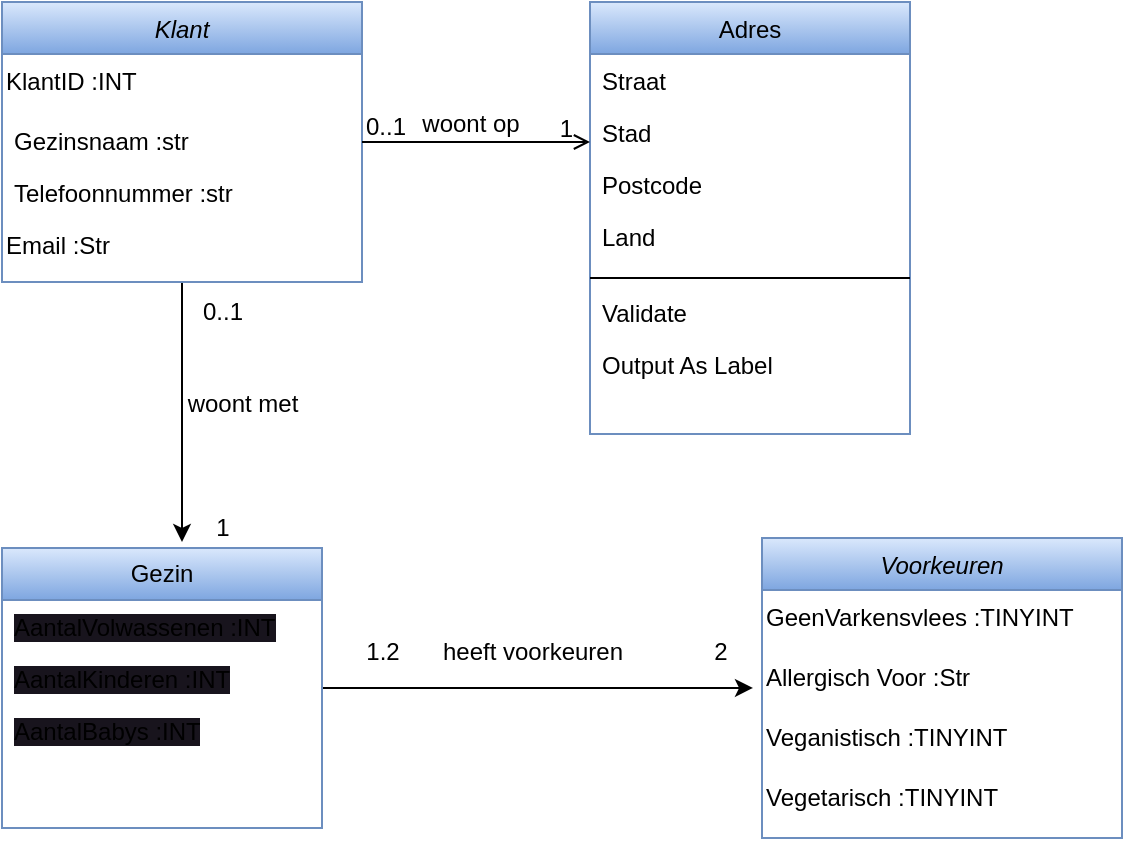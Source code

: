<mxfile version="24.4.13" type="device" pages="3">
  <diagram id="C5RBs43oDa-KdzZeNtuy" name="Klant-Klassendiagram">
    <mxGraphModel dx="954" dy="567" grid="1" gridSize="10" guides="1" tooltips="1" connect="1" arrows="1" fold="1" page="1" pageScale="1" pageWidth="827" pageHeight="1169" math="0" shadow="0">
      <root>
        <mxCell id="WIyWlLk6GJQsqaUBKTNV-0" />
        <mxCell id="WIyWlLk6GJQsqaUBKTNV-1" parent="WIyWlLk6GJQsqaUBKTNV-0" />
        <mxCell id="2E24rqXt8hr2x2o6szIO-84" value="" style="edgeStyle=orthogonalEdgeStyle;rounded=0;orthogonalLoop=1;jettySize=auto;html=1;" edge="1" parent="WIyWlLk6GJQsqaUBKTNV-1" source="zkfFHV4jXpPFQw0GAbJ--0">
          <mxGeometry relative="1" as="geometry">
            <mxPoint x="130" y="280" as="targetPoint" />
          </mxGeometry>
        </mxCell>
        <mxCell id="zkfFHV4jXpPFQw0GAbJ--0" value="Klant" style="swimlane;fontStyle=2;align=center;verticalAlign=top;childLayout=stackLayout;horizontal=1;startSize=26;horizontalStack=0;resizeParent=1;resizeLast=0;collapsible=1;marginBottom=0;rounded=0;shadow=0;strokeWidth=1;fillColor=#dae8fc;gradientColor=#7ea6e0;strokeColor=#6c8ebf;" parent="WIyWlLk6GJQsqaUBKTNV-1" vertex="1">
          <mxGeometry x="40" y="10" width="180" height="140" as="geometry">
            <mxRectangle x="230" y="140" width="160" height="26" as="alternateBounds" />
          </mxGeometry>
        </mxCell>
        <mxCell id="2E24rqXt8hr2x2o6szIO-27" value="KlantID :INT" style="text;html=1;align=left;verticalAlign=top;resizable=0;points=[];autosize=1;strokeColor=none;fillColor=none;labelBackgroundColor=default;" vertex="1" parent="zkfFHV4jXpPFQw0GAbJ--0">
          <mxGeometry y="26" width="180" height="30" as="geometry" />
        </mxCell>
        <mxCell id="zkfFHV4jXpPFQw0GAbJ--1" value="Gezinsnaam :str" style="text;align=left;verticalAlign=top;spacingLeft=4;spacingRight=4;overflow=hidden;rotatable=0;points=[[0,0.5],[1,0.5]];portConstraint=eastwest;labelBackgroundColor=default;" parent="zkfFHV4jXpPFQw0GAbJ--0" vertex="1">
          <mxGeometry y="56" width="180" height="26" as="geometry" />
        </mxCell>
        <mxCell id="zkfFHV4jXpPFQw0GAbJ--3" value="Telefoonnummer :str" style="text;align=left;verticalAlign=top;spacingLeft=4;spacingRight=4;overflow=hidden;rotatable=0;points=[[0,0.5],[1,0.5]];portConstraint=eastwest;rounded=0;shadow=0;html=0;labelBackgroundColor=default;" parent="zkfFHV4jXpPFQw0GAbJ--0" vertex="1">
          <mxGeometry y="82" width="180" height="26" as="geometry" />
        </mxCell>
        <mxCell id="2E24rqXt8hr2x2o6szIO-4" value="Email :Str" style="text;html=1;align=left;verticalAlign=top;resizable=0;points=[];autosize=1;strokeColor=none;fillColor=none;labelBackgroundColor=default;" vertex="1" parent="zkfFHV4jXpPFQw0GAbJ--0">
          <mxGeometry y="108" width="180" height="30" as="geometry" />
        </mxCell>
        <mxCell id="zkfFHV4jXpPFQw0GAbJ--17" value="Adres" style="swimlane;fontStyle=0;align=center;verticalAlign=top;childLayout=stackLayout;horizontal=1;startSize=26;horizontalStack=0;resizeParent=1;resizeLast=0;collapsible=1;marginBottom=0;rounded=0;shadow=0;strokeWidth=1;fillColor=#dae8fc;strokeColor=#6c8ebf;gradientColor=#7ea6e0;" parent="WIyWlLk6GJQsqaUBKTNV-1" vertex="1">
          <mxGeometry x="334" y="10" width="160" height="216" as="geometry">
            <mxRectangle x="550" y="140" width="160" height="26" as="alternateBounds" />
          </mxGeometry>
        </mxCell>
        <mxCell id="zkfFHV4jXpPFQw0GAbJ--18" value="Straat" style="text;align=left;verticalAlign=top;spacingLeft=4;spacingRight=4;overflow=hidden;rotatable=0;points=[[0,0.5],[1,0.5]];portConstraint=eastwest;" parent="zkfFHV4jXpPFQw0GAbJ--17" vertex="1">
          <mxGeometry y="26" width="160" height="26" as="geometry" />
        </mxCell>
        <mxCell id="zkfFHV4jXpPFQw0GAbJ--19" value="Stad" style="text;align=left;verticalAlign=top;spacingLeft=4;spacingRight=4;overflow=hidden;rotatable=0;points=[[0,0.5],[1,0.5]];portConstraint=eastwest;rounded=0;shadow=0;html=0;" parent="zkfFHV4jXpPFQw0GAbJ--17" vertex="1">
          <mxGeometry y="52" width="160" height="26" as="geometry" />
        </mxCell>
        <mxCell id="zkfFHV4jXpPFQw0GAbJ--21" value="Postcode" style="text;align=left;verticalAlign=top;spacingLeft=4;spacingRight=4;overflow=hidden;rotatable=0;points=[[0,0.5],[1,0.5]];portConstraint=eastwest;rounded=0;shadow=0;html=0;" parent="zkfFHV4jXpPFQw0GAbJ--17" vertex="1">
          <mxGeometry y="78" width="160" height="26" as="geometry" />
        </mxCell>
        <mxCell id="zkfFHV4jXpPFQw0GAbJ--22" value="Land" style="text;align=left;verticalAlign=top;spacingLeft=4;spacingRight=4;overflow=hidden;rotatable=0;points=[[0,0.5],[1,0.5]];portConstraint=eastwest;rounded=0;shadow=0;html=0;" parent="zkfFHV4jXpPFQw0GAbJ--17" vertex="1">
          <mxGeometry y="104" width="160" height="30" as="geometry" />
        </mxCell>
        <mxCell id="zkfFHV4jXpPFQw0GAbJ--23" value="" style="line;html=1;strokeWidth=1;align=left;verticalAlign=middle;spacingTop=-1;spacingLeft=3;spacingRight=3;rotatable=0;labelPosition=right;points=[];portConstraint=eastwest;" parent="zkfFHV4jXpPFQw0GAbJ--17" vertex="1">
          <mxGeometry y="134" width="160" height="8" as="geometry" />
        </mxCell>
        <mxCell id="zkfFHV4jXpPFQw0GAbJ--24" value="Validate" style="text;align=left;verticalAlign=top;spacingLeft=4;spacingRight=4;overflow=hidden;rotatable=0;points=[[0,0.5],[1,0.5]];portConstraint=eastwest;" parent="zkfFHV4jXpPFQw0GAbJ--17" vertex="1">
          <mxGeometry y="142" width="160" height="26" as="geometry" />
        </mxCell>
        <mxCell id="zkfFHV4jXpPFQw0GAbJ--25" value="Output As Label" style="text;align=left;verticalAlign=top;spacingLeft=4;spacingRight=4;overflow=hidden;rotatable=0;points=[[0,0.5],[1,0.5]];portConstraint=eastwest;" parent="zkfFHV4jXpPFQw0GAbJ--17" vertex="1">
          <mxGeometry y="168" width="160" height="26" as="geometry" />
        </mxCell>
        <mxCell id="zkfFHV4jXpPFQw0GAbJ--26" value="" style="endArrow=open;shadow=0;strokeWidth=1;rounded=0;curved=0;endFill=1;edgeStyle=elbowEdgeStyle;elbow=vertical;" parent="WIyWlLk6GJQsqaUBKTNV-1" source="zkfFHV4jXpPFQw0GAbJ--0" target="zkfFHV4jXpPFQw0GAbJ--17" edge="1">
          <mxGeometry x="0.5" y="41" relative="1" as="geometry">
            <mxPoint x="380" y="192" as="sourcePoint" />
            <mxPoint x="540" y="192" as="targetPoint" />
            <mxPoint x="-40" y="32" as="offset" />
          </mxGeometry>
        </mxCell>
        <mxCell id="zkfFHV4jXpPFQw0GAbJ--27" value="0..1" style="resizable=0;align=left;verticalAlign=bottom;labelBackgroundColor=none;fontSize=12;" parent="zkfFHV4jXpPFQw0GAbJ--26" connectable="0" vertex="1">
          <mxGeometry x="-1" relative="1" as="geometry">
            <mxPoint y="1" as="offset" />
          </mxGeometry>
        </mxCell>
        <mxCell id="zkfFHV4jXpPFQw0GAbJ--28" value="1" style="resizable=0;align=right;verticalAlign=bottom;labelBackgroundColor=none;fontSize=12;" parent="zkfFHV4jXpPFQw0GAbJ--26" connectable="0" vertex="1">
          <mxGeometry x="1" relative="1" as="geometry">
            <mxPoint x="-7" y="2" as="offset" />
          </mxGeometry>
        </mxCell>
        <mxCell id="zkfFHV4jXpPFQw0GAbJ--29" value="woont op" style="text;html=1;resizable=0;points=[];;align=center;verticalAlign=middle;labelBackgroundColor=none;rounded=0;shadow=0;strokeWidth=1;fontSize=12;" parent="zkfFHV4jXpPFQw0GAbJ--26" vertex="1" connectable="0">
          <mxGeometry x="0.5" y="49" relative="1" as="geometry">
            <mxPoint x="-32" y="40" as="offset" />
          </mxGeometry>
        </mxCell>
        <mxCell id="2E24rqXt8hr2x2o6szIO-80" value="" style="edgeStyle=orthogonalEdgeStyle;rounded=0;orthogonalLoop=1;jettySize=auto;html=1;entryX=-0.025;entryY=0.633;entryDx=0;entryDy=0;entryPerimeter=0;" edge="1" parent="WIyWlLk6GJQsqaUBKTNV-1" source="2E24rqXt8hr2x2o6szIO-16" target="2E24rqXt8hr2x2o6szIO-72">
          <mxGeometry relative="1" as="geometry">
            <mxPoint x="574" y="370" as="targetPoint" />
          </mxGeometry>
        </mxCell>
        <mxCell id="2E24rqXt8hr2x2o6szIO-16" value="Gezin" style="swimlane;fontStyle=0;childLayout=stackLayout;horizontal=1;startSize=26;fillColor=#dae8fc;horizontalStack=0;resizeParent=1;resizeParentMax=0;resizeLast=0;collapsible=1;marginBottom=0;whiteSpace=wrap;html=1;gradientColor=#7ea6e0;strokeColor=#6c8ebf;" vertex="1" parent="WIyWlLk6GJQsqaUBKTNV-1">
          <mxGeometry x="40" y="283" width="160" height="140" as="geometry" />
        </mxCell>
        <mxCell id="2E24rqXt8hr2x2o6szIO-17" value="&lt;span style=&quot;text-wrap: nowrap; background-color: rgb(24, 20, 29);&quot;&gt;AantalVolwassenen :INT&lt;/span&gt;" style="text;strokeColor=none;fillColor=none;align=left;verticalAlign=top;spacingLeft=4;spacingRight=4;overflow=hidden;rotatable=0;points=[[0,0.5],[1,0.5]];portConstraint=eastwest;whiteSpace=wrap;html=1;" vertex="1" parent="2E24rqXt8hr2x2o6szIO-16">
          <mxGeometry y="26" width="160" height="26" as="geometry" />
        </mxCell>
        <mxCell id="2E24rqXt8hr2x2o6szIO-18" value="&lt;span style=&quot;text-wrap: nowrap; background-color: rgb(24, 20, 29);&quot;&gt;AantalKinderen :INT&lt;/span&gt;" style="text;strokeColor=none;fillColor=none;align=left;verticalAlign=top;spacingLeft=4;spacingRight=4;overflow=hidden;rotatable=0;points=[[0,0.5],[1,0.5]];portConstraint=eastwest;whiteSpace=wrap;html=1;" vertex="1" parent="2E24rqXt8hr2x2o6szIO-16">
          <mxGeometry y="52" width="160" height="26" as="geometry" />
        </mxCell>
        <mxCell id="2E24rqXt8hr2x2o6szIO-19" value="&lt;span style=&quot;text-wrap: nowrap; background-color: rgb(24, 20, 29);&quot;&gt;AantalBabys :INT&lt;/span&gt;" style="text;strokeColor=none;fillColor=none;align=left;verticalAlign=top;spacingLeft=4;spacingRight=4;overflow=hidden;rotatable=0;points=[[0,0.5],[1,0.5]];portConstraint=eastwest;whiteSpace=wrap;html=1;" vertex="1" parent="2E24rqXt8hr2x2o6szIO-16">
          <mxGeometry y="78" width="160" height="62" as="geometry" />
        </mxCell>
        <mxCell id="2E24rqXt8hr2x2o6szIO-25" value="0..1" style="text;html=1;align=center;verticalAlign=middle;resizable=0;points=[];autosize=1;strokeColor=none;fillColor=none;" vertex="1" parent="WIyWlLk6GJQsqaUBKTNV-1">
          <mxGeometry x="130" y="150" width="40" height="30" as="geometry" />
        </mxCell>
        <mxCell id="2E24rqXt8hr2x2o6szIO-66" value="Voorkeuren" style="swimlane;fontStyle=2;align=center;verticalAlign=top;childLayout=stackLayout;horizontal=1;startSize=26;horizontalStack=0;resizeParent=1;resizeLast=0;collapsible=1;marginBottom=0;rounded=0;shadow=0;strokeWidth=1;fillColor=#dae8fc;gradientColor=#7ea6e0;strokeColor=#6c8ebf;" vertex="1" parent="WIyWlLk6GJQsqaUBKTNV-1">
          <mxGeometry x="420" y="278" width="180" height="150" as="geometry">
            <mxRectangle x="230" y="140" width="160" height="26" as="alternateBounds" />
          </mxGeometry>
        </mxCell>
        <mxCell id="2E24rqXt8hr2x2o6szIO-71" value="GeenVarkensvlees :TINYINT" style="text;html=1;align=left;verticalAlign=top;resizable=0;points=[];autosize=1;strokeColor=none;fillColor=none;labelBackgroundColor=default;" vertex="1" parent="2E24rqXt8hr2x2o6szIO-66">
          <mxGeometry y="26" width="180" height="30" as="geometry" />
        </mxCell>
        <mxCell id="2E24rqXt8hr2x2o6szIO-72" value="Allergisch Voor :Str" style="text;html=1;align=left;verticalAlign=top;resizable=0;points=[];autosize=1;strokeColor=none;fillColor=none;labelBackgroundColor=default;" vertex="1" parent="2E24rqXt8hr2x2o6szIO-66">
          <mxGeometry y="56" width="180" height="30" as="geometry" />
        </mxCell>
        <mxCell id="2E24rqXt8hr2x2o6szIO-73" value="Veganistisch :TINYINT" style="text;html=1;align=left;verticalAlign=top;resizable=0;points=[];autosize=1;strokeColor=none;fillColor=none;labelBackgroundColor=default;" vertex="1" parent="2E24rqXt8hr2x2o6szIO-66">
          <mxGeometry y="86" width="180" height="30" as="geometry" />
        </mxCell>
        <mxCell id="2E24rqXt8hr2x2o6szIO-74" value="Vegetarisch :TINYINT" style="text;html=1;align=left;verticalAlign=top;resizable=0;points=[];autosize=1;strokeColor=none;fillColor=none;labelBackgroundColor=default;" vertex="1" parent="2E24rqXt8hr2x2o6szIO-66">
          <mxGeometry y="116" width="180" height="30" as="geometry" />
        </mxCell>
        <mxCell id="2E24rqXt8hr2x2o6szIO-81" value="1.2" style="text;html=1;align=center;verticalAlign=middle;resizable=0;points=[];autosize=1;strokeColor=none;fillColor=none;" vertex="1" parent="WIyWlLk6GJQsqaUBKTNV-1">
          <mxGeometry x="210" y="320" width="40" height="30" as="geometry" />
        </mxCell>
        <mxCell id="2E24rqXt8hr2x2o6szIO-82" value="2" style="text;html=1;align=center;verticalAlign=middle;resizable=0;points=[];autosize=1;strokeColor=none;fillColor=none;" vertex="1" parent="WIyWlLk6GJQsqaUBKTNV-1">
          <mxGeometry x="384" y="320" width="30" height="30" as="geometry" />
        </mxCell>
        <mxCell id="2E24rqXt8hr2x2o6szIO-83" value="heeft voorkeuren" style="text;html=1;align=center;verticalAlign=middle;resizable=0;points=[];autosize=1;strokeColor=none;fillColor=none;" vertex="1" parent="WIyWlLk6GJQsqaUBKTNV-1">
          <mxGeometry x="250" y="320" width="110" height="30" as="geometry" />
        </mxCell>
        <mxCell id="2E24rqXt8hr2x2o6szIO-85" value="woont met" style="text;html=1;align=center;verticalAlign=middle;resizable=0;points=[];autosize=1;strokeColor=none;fillColor=none;" vertex="1" parent="WIyWlLk6GJQsqaUBKTNV-1">
          <mxGeometry x="120" y="196" width="80" height="30" as="geometry" />
        </mxCell>
        <mxCell id="2E24rqXt8hr2x2o6szIO-86" value="1" style="text;html=1;align=center;verticalAlign=middle;resizable=0;points=[];autosize=1;strokeColor=none;fillColor=none;" vertex="1" parent="WIyWlLk6GJQsqaUBKTNV-1">
          <mxGeometry x="135" y="258" width="30" height="30" as="geometry" />
        </mxCell>
      </root>
    </mxGraphModel>
  </diagram>
  <diagram id="rMyj0GIwj83tbly2zZla" name="Producten-Klassendiagram">
    <mxGraphModel dx="954" dy="567" grid="1" gridSize="10" guides="1" tooltips="1" connect="1" arrows="1" fold="1" page="1" pageScale="1" pageWidth="827" pageHeight="1169" math="0" shadow="0">
      <root>
        <mxCell id="0" />
        <mxCell id="1" parent="0" />
        <mxCell id="ayI6iMU2s32jxij7fEf0-1" value="Magazijnvoorraad" style="swimlane;fontStyle=0;childLayout=stackLayout;horizontal=1;startSize=26;fillColor=#d5e8d4;horizontalStack=0;resizeParent=1;resizeParentMax=0;resizeLast=0;collapsible=1;marginBottom=0;whiteSpace=wrap;html=1;gradientColor=#97d077;strokeColor=#82b366;verticalAlign=top;" vertex="1" parent="1">
          <mxGeometry x="480" y="160" width="240" height="104" as="geometry" />
        </mxCell>
        <mxCell id="ayI6iMU2s32jxij7fEf0-2" value="Aantal :str" style="text;strokeColor=none;fillColor=none;align=left;verticalAlign=top;spacingLeft=4;spacingRight=4;overflow=hidden;rotatable=0;points=[[0,0.5],[1,0.5]];portConstraint=eastwest;whiteSpace=wrap;html=1;" vertex="1" parent="ayI6iMU2s32jxij7fEf0-1">
          <mxGeometry y="26" width="240" height="26" as="geometry" />
        </mxCell>
        <mxCell id="ayI6iMU2s32jxij7fEf0-3" value="Houdbaarheidsdatum :date" style="text;strokeColor=none;fillColor=none;align=left;verticalAlign=top;spacingLeft=4;spacingRight=4;overflow=hidden;rotatable=0;points=[[0,0.5],[1,0.5]];portConstraint=eastwest;whiteSpace=wrap;html=1;" vertex="1" parent="ayI6iMU2s32jxij7fEf0-1">
          <mxGeometry y="52" width="240" height="26" as="geometry" />
        </mxCell>
        <mxCell id="ayI6iMU2s32jxij7fEf0-4" value="EAN - code :INT" style="text;strokeColor=none;fillColor=none;align=left;verticalAlign=top;spacingLeft=4;spacingRight=4;overflow=hidden;rotatable=0;points=[[0,0.5],[1,0.5]];portConstraint=eastwest;whiteSpace=wrap;html=1;" vertex="1" parent="ayI6iMU2s32jxij7fEf0-1">
          <mxGeometry y="78" width="240" height="26" as="geometry" />
        </mxCell>
        <mxCell id="ayI6iMU2s32jxij7fEf0-24" value="" style="edgeStyle=orthogonalEdgeStyle;rounded=0;orthogonalLoop=1;jettySize=auto;html=1;entryX=-0.006;entryY=0.269;entryDx=0;entryDy=0;entryPerimeter=0;" edge="1" parent="1" target="ayI6iMU2s32jxij7fEf0-18">
          <mxGeometry relative="1" as="geometry">
            <mxPoint x="230" y="59" as="sourcePoint" />
            <mxPoint x="490" y="72" as="targetPoint" />
            <Array as="points">
              <mxPoint x="230" y="73" />
              <mxPoint x="361" y="73" />
              <mxPoint x="361" y="72" />
            </Array>
          </mxGeometry>
        </mxCell>
        <mxCell id="ayI6iMU2s32jxij7fEf0-17" value="Categorieëen" style="swimlane;fontStyle=0;childLayout=stackLayout;horizontal=1;startSize=26;fillColor=#d5e8d4;horizontalStack=0;resizeParent=1;resizeParentMax=0;resizeLast=0;collapsible=1;marginBottom=0;whiteSpace=wrap;html=1;gradientColor=#97d077;strokeColor=#82b366;" vertex="1" parent="1">
          <mxGeometry x="480" y="40" width="240" height="78" as="geometry" />
        </mxCell>
        <mxCell id="ayI6iMU2s32jxij7fEf0-18" value="CategorieID: INT" style="text;strokeColor=none;fillColor=none;align=left;verticalAlign=top;spacingLeft=4;spacingRight=4;overflow=hidden;rotatable=0;points=[[0,0.5],[1,0.5]];portConstraint=eastwest;whiteSpace=wrap;html=1;" vertex="1" parent="ayI6iMU2s32jxij7fEf0-17">
          <mxGeometry y="26" width="240" height="26" as="geometry" />
        </mxCell>
        <mxCell id="ayI6iMU2s32jxij7fEf0-19" value="CategorieOmschrijving: str" style="text;strokeColor=none;fillColor=none;align=left;verticalAlign=top;spacingLeft=4;spacingRight=4;overflow=hidden;rotatable=0;points=[[0,0.5],[1,0.5]];portConstraint=eastwest;whiteSpace=wrap;html=1;" vertex="1" parent="ayI6iMU2s32jxij7fEf0-17">
          <mxGeometry y="52" width="240" height="26" as="geometry" />
        </mxCell>
        <mxCell id="ayI6iMU2s32jxij7fEf0-25" value="0.1" style="text;html=1;align=center;verticalAlign=middle;resizable=0;points=[];autosize=1;strokeColor=none;fillColor=none;" vertex="1" parent="1">
          <mxGeometry x="230" y="48" width="40" height="30" as="geometry" />
        </mxCell>
        <mxCell id="ayI6iMU2s32jxij7fEf0-26" value="zijn verdeeld in" style="text;html=1;align=center;verticalAlign=middle;resizable=0;points=[];autosize=1;strokeColor=none;fillColor=none;" vertex="1" parent="1">
          <mxGeometry x="305" y="40" width="100" height="30" as="geometry" />
        </mxCell>
        <mxCell id="ayI6iMU2s32jxij7fEf0-27" value="1" style="text;html=1;align=center;verticalAlign=middle;resizable=0;points=[];autosize=1;strokeColor=none;fillColor=none;" vertex="1" parent="1">
          <mxGeometry x="445" y="48" width="30" height="30" as="geometry" />
        </mxCell>
        <mxCell id="ayI6iMU2s32jxij7fEf0-28" value="Producten" style="swimlane;fontStyle=0;childLayout=stackLayout;horizontal=1;startSize=26;fillColor=#d5e8d4;horizontalStack=0;resizeParent=1;resizeParentMax=0;resizeLast=0;collapsible=1;marginBottom=0;whiteSpace=wrap;html=1;gradientColor=#97d077;strokeColor=#82b366;" vertex="1" parent="1">
          <mxGeometry y="14" width="230" height="104" as="geometry" />
        </mxCell>
        <mxCell id="ayI6iMU2s32jxij7fEf0-29" value="ProductID: INT" style="text;strokeColor=none;fillColor=none;align=left;verticalAlign=top;spacingLeft=4;spacingRight=4;overflow=hidden;rotatable=0;points=[[0,0.5],[1,0.5]];portConstraint=eastwest;whiteSpace=wrap;html=1;" vertex="1" parent="ayI6iMU2s32jxij7fEf0-28">
          <mxGeometry y="26" width="230" height="26" as="geometry" />
        </mxCell>
        <mxCell id="ayI6iMU2s32jxij7fEf0-30" value="Productnaam :str" style="text;strokeColor=none;fillColor=none;align=left;verticalAlign=top;spacingLeft=4;spacingRight=4;overflow=hidden;rotatable=0;points=[[0,0.5],[1,0.5]];portConstraint=eastwest;whiteSpace=wrap;html=1;" vertex="1" parent="ayI6iMU2s32jxij7fEf0-28">
          <mxGeometry y="52" width="230" height="26" as="geometry" />
        </mxCell>
        <mxCell id="ayI6iMU2s32jxij7fEf0-31" value="EAN - code: INT" style="text;strokeColor=none;fillColor=none;align=left;verticalAlign=top;spacingLeft=4;spacingRight=4;overflow=hidden;rotatable=0;points=[[0,0.5],[1,0.5]];portConstraint=eastwest;whiteSpace=wrap;html=1;" vertex="1" parent="ayI6iMU2s32jxij7fEf0-28">
          <mxGeometry y="78" width="230" height="26" as="geometry" />
        </mxCell>
        <mxCell id="ayI6iMU2s32jxij7fEf0-40" value="" style="endArrow=classic;html=1;rounded=0;exitX=1;exitY=0.5;exitDx=0;exitDy=0;entryX=0;entryY=0.5;entryDx=0;entryDy=0;" edge="1" parent="1" source="ayI6iMU2s32jxij7fEf0-31" target="ayI6iMU2s32jxij7fEf0-4">
          <mxGeometry width="50" height="50" relative="1" as="geometry">
            <mxPoint x="390" y="320" as="sourcePoint" />
            <mxPoint x="440" y="270" as="targetPoint" />
          </mxGeometry>
        </mxCell>
        <mxCell id="ayI6iMU2s32jxij7fEf0-41" value="0.1" style="text;html=1;align=center;verticalAlign=middle;resizable=0;points=[];autosize=1;strokeColor=none;fillColor=none;rotation=30;" vertex="1" parent="1">
          <mxGeometry x="230" y="88" width="40" height="30" as="geometry" />
        </mxCell>
        <mxCell id="ayI6iMU2s32jxij7fEf0-42" value="worden opgeslagen in" style="text;html=1;align=center;verticalAlign=middle;resizable=0;points=[];autosize=1;strokeColor=none;fillColor=none;rotation=30;" vertex="1" parent="1">
          <mxGeometry x="300" y="150" width="140" height="30" as="geometry" />
        </mxCell>
        <mxCell id="ayI6iMU2s32jxij7fEf0-43" value="Voedselpakket" style="swimlane;fontStyle=0;childLayout=stackLayout;horizontal=1;startSize=26;fillColor=#d5e8d4;horizontalStack=0;resizeParent=1;resizeParentMax=0;resizeLast=0;collapsible=1;marginBottom=0;whiteSpace=wrap;html=1;gradientColor=#97d077;strokeColor=#82b366;" vertex="1" parent="1">
          <mxGeometry x="480" y="300" width="240" height="104" as="geometry" />
        </mxCell>
        <mxCell id="ayI6iMU2s32jxij7fEf0-44" value="VoedselpakketID: INT" style="text;strokeColor=none;fillColor=none;align=left;verticalAlign=top;spacingLeft=4;spacingRight=4;overflow=hidden;rotatable=0;points=[[0,0.5],[1,0.5]];portConstraint=eastwest;whiteSpace=wrap;html=1;" vertex="1" parent="ayI6iMU2s32jxij7fEf0-43">
          <mxGeometry y="26" width="240" height="26" as="geometry" />
        </mxCell>
        <mxCell id="ayI6iMU2s32jxij7fEf0-45" value="KlantID: INT" style="text;strokeColor=none;fillColor=none;align=left;verticalAlign=top;spacingLeft=4;spacingRight=4;overflow=hidden;rotatable=0;points=[[0,0.5],[1,0.5]];portConstraint=eastwest;whiteSpace=wrap;html=1;" vertex="1" parent="ayI6iMU2s32jxij7fEf0-43">
          <mxGeometry y="52" width="240" height="26" as="geometry" />
        </mxCell>
        <mxCell id="ayI6iMU2s32jxij7fEf0-46" value="DatumCreatie: Date" style="text;strokeColor=none;fillColor=none;align=left;verticalAlign=top;spacingLeft=4;spacingRight=4;overflow=hidden;rotatable=0;points=[[0,0.5],[1,0.5]];portConstraint=eastwest;whiteSpace=wrap;html=1;" vertex="1" parent="ayI6iMU2s32jxij7fEf0-43">
          <mxGeometry y="78" width="240" height="26" as="geometry" />
        </mxCell>
        <mxCell id="ayI6iMU2s32jxij7fEf0-48" value="" style="endArrow=classic;html=1;rounded=0;entryX=-0.013;entryY=0.183;entryDx=0;entryDy=0;entryPerimeter=0;" edge="1" parent="1" target="ayI6iMU2s32jxij7fEf0-43">
          <mxGeometry width="50" height="50" relative="1" as="geometry">
            <mxPoint x="127" y="119" as="sourcePoint" />
            <mxPoint x="440" y="270" as="targetPoint" />
          </mxGeometry>
        </mxCell>
        <mxCell id="ayI6iMU2s32jxij7fEf0-54" value="samengevoegd in" style="text;html=1;align=center;verticalAlign=middle;resizable=0;points=[];autosize=1;strokeColor=none;fillColor=none;rotation=30;" vertex="1" parent="1">
          <mxGeometry x="260" y="197" width="120" height="30" as="geometry" />
        </mxCell>
        <mxCell id="FP0psxYbnA54F9ClmUOt-1" value="0.1" style="text;html=1;align=center;verticalAlign=middle;resizable=0;points=[];autosize=1;strokeColor=none;fillColor=none;rotation=30;" vertex="1" parent="1">
          <mxGeometry x="160" y="118" width="40" height="30" as="geometry" />
        </mxCell>
        <mxCell id="FP0psxYbnA54F9ClmUOt-2" value="1" style="text;html=1;align=center;verticalAlign=middle;resizable=0;points=[];autosize=1;strokeColor=none;fillColor=none;rotation=30;" vertex="1" parent="1">
          <mxGeometry x="445" y="208" width="30" height="30" as="geometry" />
        </mxCell>
        <mxCell id="FP0psxYbnA54F9ClmUOt-3" value="1" style="text;html=1;align=center;verticalAlign=middle;resizable=0;points=[];autosize=1;strokeColor=none;fillColor=none;rotation=30;" vertex="1" parent="1">
          <mxGeometry x="445" y="278" width="30" height="30" as="geometry" />
        </mxCell>
      </root>
    </mxGraphModel>
  </diagram>
  <diagram id="qpz8SE8vdfWUCM0ISTTs" name="Leveranciers-Klassendiagram">
    <mxGraphModel dx="954" dy="567" grid="1" gridSize="10" guides="1" tooltips="1" connect="1" arrows="1" fold="1" page="1" pageScale="1" pageWidth="827" pageHeight="1169" math="0" shadow="0">
      <root>
        <mxCell id="0" />
        <mxCell id="1" parent="0" />
        <mxCell id="UbFQLuhX75E74Jv1UU01-1" value="Leveranciers" style="swimlane;fontStyle=0;childLayout=stackLayout;horizontal=1;startSize=26;fillColor=#f8cecc;horizontalStack=0;resizeParent=1;resizeParentMax=0;resizeLast=0;collapsible=1;marginBottom=0;whiteSpace=wrap;html=1;gradientColor=#ea6b66;strokeColor=#b85450;" vertex="1" parent="1">
          <mxGeometry x="40" y="30" width="240" height="104" as="geometry" />
        </mxCell>
        <mxCell id="UbFQLuhX75E74Jv1UU01-2" value="Bedrijfsnaam: str" style="text;strokeColor=none;fillColor=none;align=left;verticalAlign=top;spacingLeft=4;spacingRight=4;overflow=hidden;rotatable=0;points=[[0,0.5],[1,0.5]];portConstraint=eastwest;whiteSpace=wrap;html=1;" vertex="1" parent="UbFQLuhX75E74Jv1UU01-1">
          <mxGeometry y="26" width="240" height="26" as="geometry" />
        </mxCell>
        <mxCell id="UbFQLuhX75E74Jv1UU01-3" value="Contactnaam: str" style="text;strokeColor=none;fillColor=none;align=left;verticalAlign=top;spacingLeft=4;spacingRight=4;overflow=hidden;rotatable=0;points=[[0,0.5],[1,0.5]];portConstraint=eastwest;whiteSpace=wrap;html=1;" vertex="1" parent="UbFQLuhX75E74Jv1UU01-1">
          <mxGeometry y="52" width="240" height="26" as="geometry" />
        </mxCell>
        <mxCell id="UbFQLuhX75E74Jv1UU01-4" value="Volgende Levering: DATETIME" style="text;strokeColor=none;fillColor=none;align=left;verticalAlign=top;spacingLeft=4;spacingRight=4;overflow=hidden;rotatable=0;points=[[0,0.5],[1,0.5]];portConstraint=eastwest;whiteSpace=wrap;html=1;" vertex="1" parent="UbFQLuhX75E74Jv1UU01-1">
          <mxGeometry y="78" width="240" height="26" as="geometry" />
        </mxCell>
        <mxCell id="dVx0v2ARrRt3lH1XfeP1-1" value="" style="endArrow=classic;html=1;rounded=0;entryX=-0.016;entryY=1.096;entryDx=0;entryDy=0;entryPerimeter=0;" edge="1" parent="1" source="UbFQLuhX75E74Jv1UU01-1" target="nll4ZKfw1V3DlOKK6LTI-2">
          <mxGeometry width="50" height="50" relative="1" as="geometry">
            <mxPoint x="390" y="320" as="sourcePoint" />
            <mxPoint x="460" y="90" as="targetPoint" />
          </mxGeometry>
        </mxCell>
        <mxCell id="nll4ZKfw1V3DlOKK6LTI-1" value="Adres" style="swimlane;fontStyle=0;align=center;verticalAlign=top;childLayout=stackLayout;horizontal=1;startSize=26;horizontalStack=0;resizeParent=1;resizeLast=0;collapsible=1;marginBottom=0;rounded=0;shadow=0;strokeWidth=1;fillColor=#f8cecc;strokeColor=#b85450;gradientColor=#ea6b66;" vertex="1" parent="1">
          <mxGeometry x="460" y="30" width="160" height="216" as="geometry">
            <mxRectangle x="550" y="140" width="160" height="26" as="alternateBounds" />
          </mxGeometry>
        </mxCell>
        <mxCell id="nll4ZKfw1V3DlOKK6LTI-2" value="Straat" style="text;align=left;verticalAlign=top;spacingLeft=4;spacingRight=4;overflow=hidden;rotatable=0;points=[[0,0.5],[1,0.5]];portConstraint=eastwest;" vertex="1" parent="nll4ZKfw1V3DlOKK6LTI-1">
          <mxGeometry y="26" width="160" height="26" as="geometry" />
        </mxCell>
        <mxCell id="nll4ZKfw1V3DlOKK6LTI-3" value="Stad" style="text;align=left;verticalAlign=top;spacingLeft=4;spacingRight=4;overflow=hidden;rotatable=0;points=[[0,0.5],[1,0.5]];portConstraint=eastwest;rounded=0;shadow=0;html=0;" vertex="1" parent="nll4ZKfw1V3DlOKK6LTI-1">
          <mxGeometry y="52" width="160" height="26" as="geometry" />
        </mxCell>
        <mxCell id="nll4ZKfw1V3DlOKK6LTI-4" value="Postcode" style="text;align=left;verticalAlign=top;spacingLeft=4;spacingRight=4;overflow=hidden;rotatable=0;points=[[0,0.5],[1,0.5]];portConstraint=eastwest;rounded=0;shadow=0;html=0;" vertex="1" parent="nll4ZKfw1V3DlOKK6LTI-1">
          <mxGeometry y="78" width="160" height="26" as="geometry" />
        </mxCell>
        <mxCell id="nll4ZKfw1V3DlOKK6LTI-5" value="Land" style="text;align=left;verticalAlign=top;spacingLeft=4;spacingRight=4;overflow=hidden;rotatable=0;points=[[0,0.5],[1,0.5]];portConstraint=eastwest;rounded=0;shadow=0;html=0;" vertex="1" parent="nll4ZKfw1V3DlOKK6LTI-1">
          <mxGeometry y="104" width="160" height="30" as="geometry" />
        </mxCell>
        <mxCell id="nll4ZKfw1V3DlOKK6LTI-6" value="" style="line;html=1;strokeWidth=1;align=left;verticalAlign=middle;spacingTop=-1;spacingLeft=3;spacingRight=3;rotatable=0;labelPosition=right;points=[];portConstraint=eastwest;" vertex="1" parent="nll4ZKfw1V3DlOKK6LTI-1">
          <mxGeometry y="134" width="160" height="8" as="geometry" />
        </mxCell>
        <mxCell id="nll4ZKfw1V3DlOKK6LTI-7" value="Validate" style="text;align=left;verticalAlign=top;spacingLeft=4;spacingRight=4;overflow=hidden;rotatable=0;points=[[0,0.5],[1,0.5]];portConstraint=eastwest;" vertex="1" parent="nll4ZKfw1V3DlOKK6LTI-1">
          <mxGeometry y="142" width="160" height="26" as="geometry" />
        </mxCell>
        <mxCell id="nll4ZKfw1V3DlOKK6LTI-8" value="Output As Label" style="text;align=left;verticalAlign=top;spacingLeft=4;spacingRight=4;overflow=hidden;rotatable=0;points=[[0,0.5],[1,0.5]];portConstraint=eastwest;" vertex="1" parent="nll4ZKfw1V3DlOKK6LTI-1">
          <mxGeometry y="168" width="160" height="26" as="geometry" />
        </mxCell>
        <mxCell id="nll4ZKfw1V3DlOKK6LTI-9" value="0.1" style="text;html=1;align=center;verticalAlign=middle;resizable=0;points=[];autosize=1;strokeColor=none;fillColor=none;" vertex="1" parent="1">
          <mxGeometry x="280" y="58" width="40" height="30" as="geometry" />
        </mxCell>
        <mxCell id="nll4ZKfw1V3DlOKK6LTI-10" value="1" style="text;html=1;align=center;verticalAlign=middle;resizable=0;points=[];autosize=1;strokeColor=none;fillColor=none;" vertex="1" parent="1">
          <mxGeometry x="425" y="58" width="30" height="30" as="geometry" />
        </mxCell>
        <mxCell id="nll4ZKfw1V3DlOKK6LTI-11" value="gelocaliseerd op" style="text;html=1;align=center;verticalAlign=middle;resizable=0;points=[];autosize=1;strokeColor=none;fillColor=none;" vertex="1" parent="1">
          <mxGeometry x="315" y="50" width="110" height="30" as="geometry" />
        </mxCell>
        <mxCell id="nll4ZKfw1V3DlOKK6LTI-12" value="ContactInfo" style="swimlane;fontStyle=0;childLayout=stackLayout;horizontal=1;startSize=26;fillColor=#f8cecc;horizontalStack=0;resizeParent=1;resizeParentMax=0;resizeLast=0;collapsible=1;marginBottom=0;whiteSpace=wrap;html=1;gradientColor=#ea6b66;strokeColor=#b85450;" vertex="1" parent="1">
          <mxGeometry x="455" y="280" width="240" height="78" as="geometry" />
        </mxCell>
        <mxCell id="nll4ZKfw1V3DlOKK6LTI-13" value="Telefoon: Str" style="text;strokeColor=none;fillColor=none;align=left;verticalAlign=top;spacingLeft=4;spacingRight=4;overflow=hidden;rotatable=0;points=[[0,0.5],[1,0.5]];portConstraint=eastwest;whiteSpace=wrap;html=1;" vertex="1" parent="nll4ZKfw1V3DlOKK6LTI-12">
          <mxGeometry y="26" width="240" height="26" as="geometry" />
        </mxCell>
        <mxCell id="nll4ZKfw1V3DlOKK6LTI-14" value="email: Str" style="text;strokeColor=none;fillColor=none;align=left;verticalAlign=top;spacingLeft=4;spacingRight=4;overflow=hidden;rotatable=0;points=[[0,0.5],[1,0.5]];portConstraint=eastwest;whiteSpace=wrap;html=1;" vertex="1" parent="nll4ZKfw1V3DlOKK6LTI-12">
          <mxGeometry y="52" width="240" height="26" as="geometry" />
        </mxCell>
        <mxCell id="nll4ZKfw1V3DlOKK6LTI-16" value="" style="endArrow=classic;html=1;rounded=0;entryX=0;entryY=0.5;entryDx=0;entryDy=0;exitX=0.515;exitY=1.135;exitDx=0;exitDy=0;exitPerimeter=0;" edge="1" parent="1" source="UbFQLuhX75E74Jv1UU01-4" target="nll4ZKfw1V3DlOKK6LTI-13">
          <mxGeometry width="50" height="50" relative="1" as="geometry">
            <mxPoint x="390" y="320" as="sourcePoint" />
            <mxPoint x="440" y="270" as="targetPoint" />
          </mxGeometry>
        </mxCell>
        <mxCell id="nll4ZKfw1V3DlOKK6LTI-17" value="0.1" style="text;html=1;align=center;verticalAlign=middle;resizable=0;points=[];autosize=1;strokeColor=none;fillColor=none;" vertex="1" parent="1">
          <mxGeometry x="180" y="128" width="40" height="30" as="geometry" />
        </mxCell>
        <mxCell id="nll4ZKfw1V3DlOKK6LTI-18" value="1" style="text;html=1;align=center;verticalAlign=middle;resizable=0;points=[];autosize=1;strokeColor=none;fillColor=none;" vertex="1" parent="1">
          <mxGeometry x="425" y="278" width="30" height="30" as="geometry" />
        </mxCell>
        <mxCell id="nll4ZKfw1V3DlOKK6LTI-19" value="te bereiken op" style="text;html=1;align=center;verticalAlign=middle;resizable=0;points=[];autosize=1;strokeColor=none;fillColor=none;rotation=32;" vertex="1" parent="1">
          <mxGeometry x="270" y="200" width="100" height="30" as="geometry" />
        </mxCell>
      </root>
    </mxGraphModel>
  </diagram>
</mxfile>
